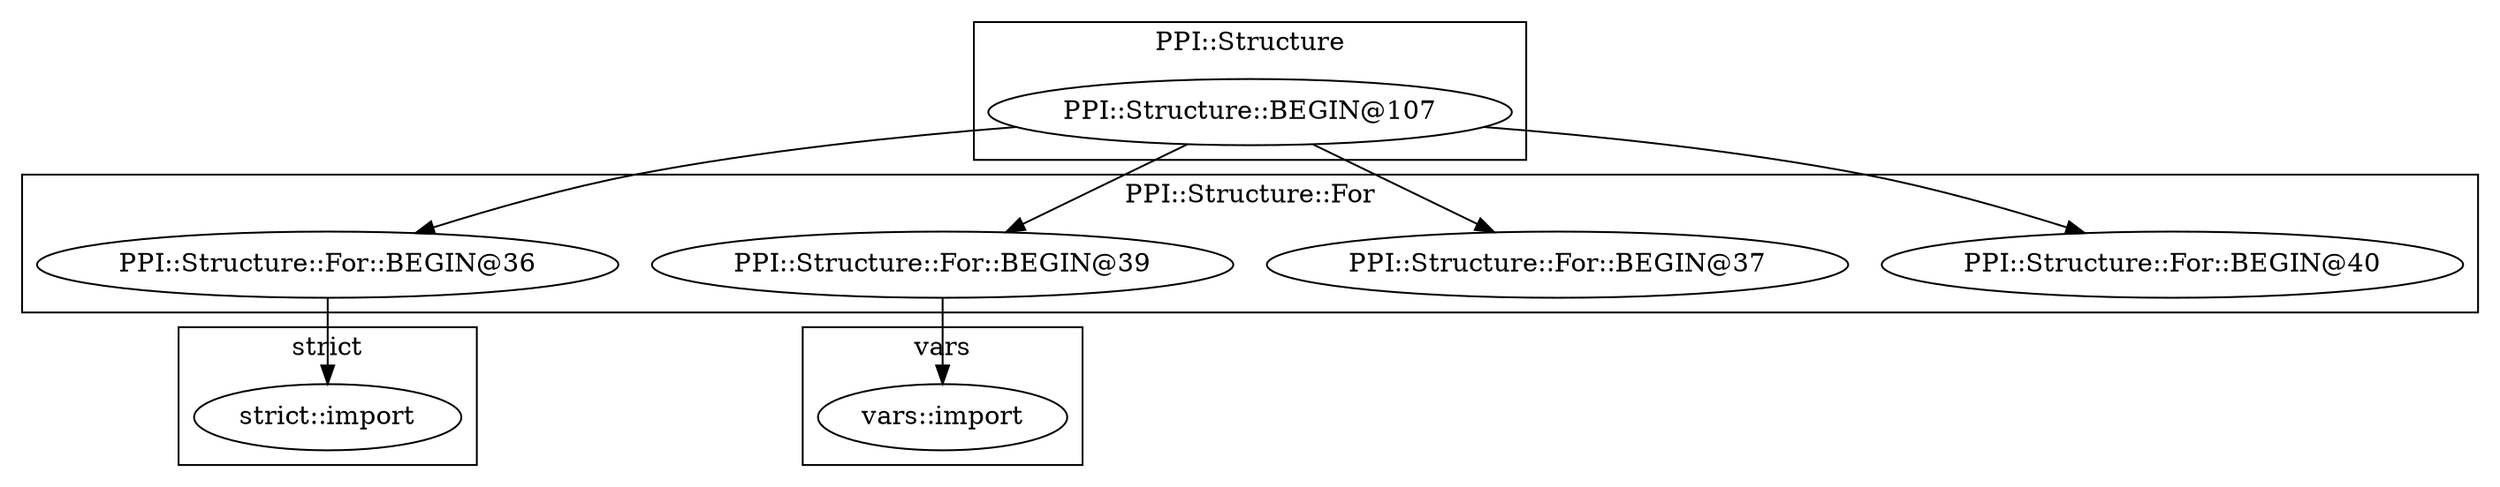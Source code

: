 digraph {
graph [overlap=false]
subgraph cluster_PPI_Structure {
	label="PPI::Structure";
	"PPI::Structure::BEGIN@107";
}
subgraph cluster_vars {
	label="vars";
	"vars::import";
}
subgraph cluster_strict {
	label="strict";
	"strict::import";
}
subgraph cluster_PPI_Structure_For {
	label="PPI::Structure::For";
	"PPI::Structure::For::BEGIN@40";
	"PPI::Structure::For::BEGIN@37";
	"PPI::Structure::For::BEGIN@36";
	"PPI::Structure::For::BEGIN@39";
}
"PPI::Structure::For::BEGIN@36" -> "strict::import";
"PPI::Structure::BEGIN@107" -> "PPI::Structure::For::BEGIN@36";
"PPI::Structure::BEGIN@107" -> "PPI::Structure::For::BEGIN@40";
"PPI::Structure::BEGIN@107" -> "PPI::Structure::For::BEGIN@39";
"PPI::Structure::For::BEGIN@39" -> "vars::import";
"PPI::Structure::BEGIN@107" -> "PPI::Structure::For::BEGIN@37";
}
